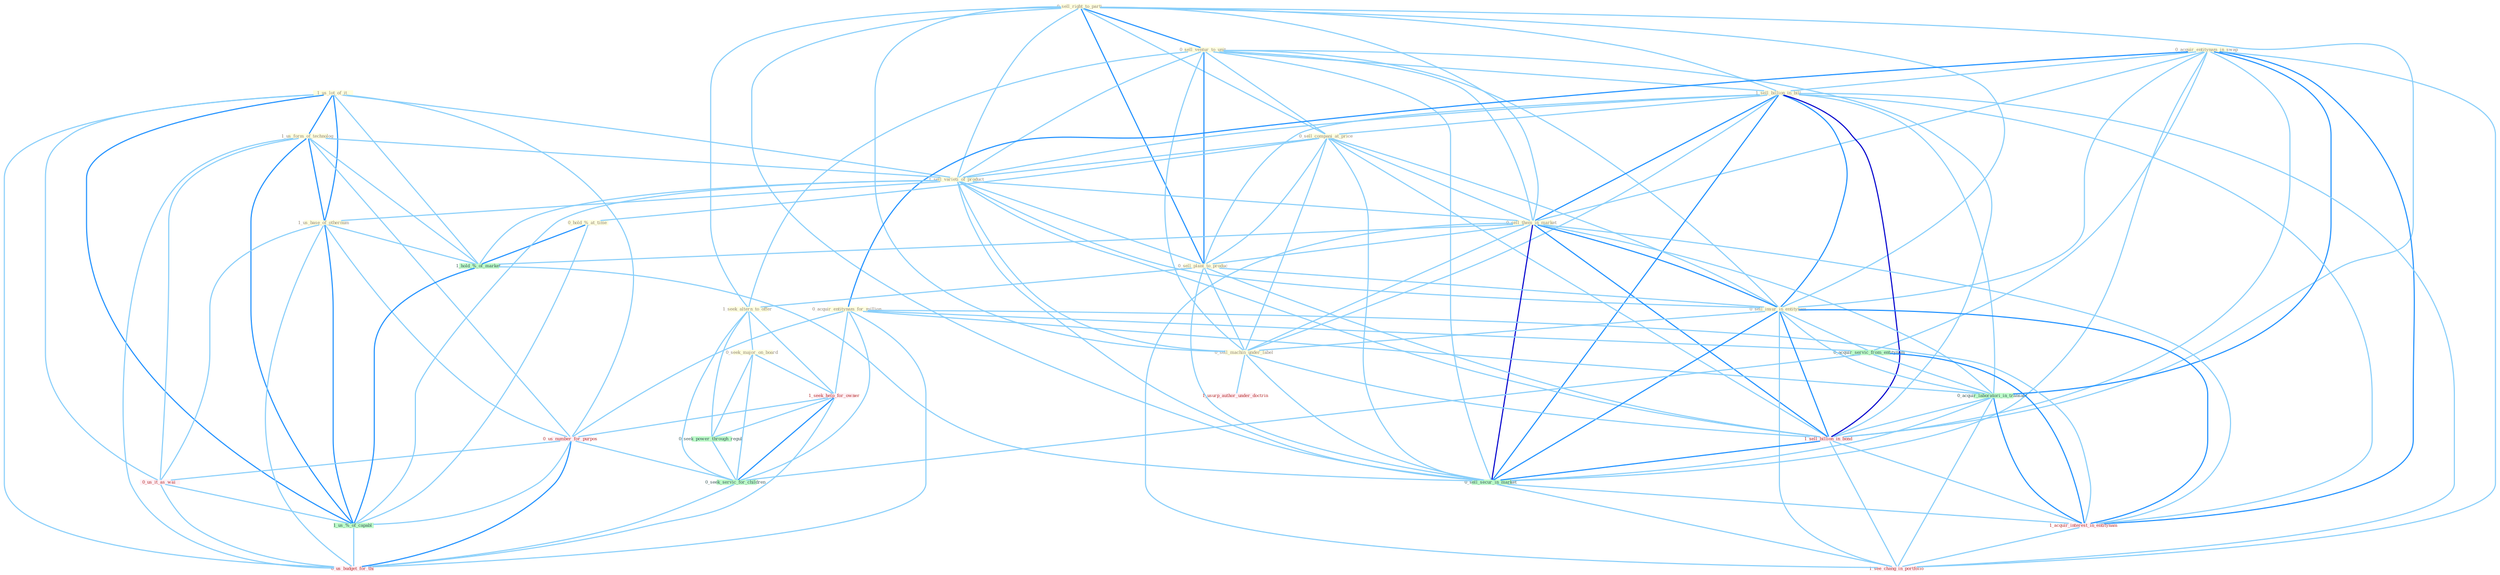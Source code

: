 Graph G{ 
    node
    [shape=polygon,style=filled,width=.5,height=.06,color="#BDFCC9",fixedsize=true,fontsize=4,
    fontcolor="#2f4f4f"];
    {node
    [color="#ffffe0", fontcolor="#8b7d6b"] "1_us_lot_of_it " "0_sell_right_to_parti " "0_sell_ventur_to_unit " "0_acquir_entitynam_in_swap " "1_sell_billion_in_bill " "0_sell_compani_at_price " "0_hold_%_at_time " "1_us_form_of_technolog " "1_sell_varieti_of_product " "0_sell_them_in_market " "1_us_base_of_othernum " "0_acquir_entitynam_for_million " "0_sell_plant_to_produc " "0_sell_insur_in_entitynam " "1_seek_altern_to_offer " "0_seek_major_on_board " "0_sell_machin_under_label "}
{node [color="#fff0f5", fontcolor="#b22222"] "1_seek_help_for_owner " "0_us_number_for_purpos " "1_sell_billion_in_bond " "0_us_it_as_wai " "1_usurp_author_under_doctrin " "1_acquir_interest_in_entitynam " "1_see_chang_in_portfolio " "0_us_budget_for_thi "}
edge [color="#B0E2FF"];

	"1_us_lot_of_it " -- "1_us_form_of_technolog " [w="2", color="#1e90ff" , len=0.8];
	"1_us_lot_of_it " -- "1_sell_varieti_of_product " [w="1", color="#87cefa" ];
	"1_us_lot_of_it " -- "1_us_base_of_othernum " [w="2", color="#1e90ff" , len=0.8];
	"1_us_lot_of_it " -- "1_hold_%_of_market " [w="1", color="#87cefa" ];
	"1_us_lot_of_it " -- "0_us_number_for_purpos " [w="1", color="#87cefa" ];
	"1_us_lot_of_it " -- "0_us_it_as_wai " [w="1", color="#87cefa" ];
	"1_us_lot_of_it " -- "1_us_%_of_capabl " [w="2", color="#1e90ff" , len=0.8];
	"1_us_lot_of_it " -- "0_us_budget_for_thi " [w="1", color="#87cefa" ];
	"0_sell_right_to_parti " -- "0_sell_ventur_to_unit " [w="2", color="#1e90ff" , len=0.8];
	"0_sell_right_to_parti " -- "1_sell_billion_in_bill " [w="1", color="#87cefa" ];
	"0_sell_right_to_parti " -- "0_sell_compani_at_price " [w="1", color="#87cefa" ];
	"0_sell_right_to_parti " -- "1_sell_varieti_of_product " [w="1", color="#87cefa" ];
	"0_sell_right_to_parti " -- "0_sell_them_in_market " [w="1", color="#87cefa" ];
	"0_sell_right_to_parti " -- "0_sell_plant_to_produc " [w="2", color="#1e90ff" , len=0.8];
	"0_sell_right_to_parti " -- "0_sell_insur_in_entitynam " [w="1", color="#87cefa" ];
	"0_sell_right_to_parti " -- "1_seek_altern_to_offer " [w="1", color="#87cefa" ];
	"0_sell_right_to_parti " -- "0_sell_machin_under_label " [w="1", color="#87cefa" ];
	"0_sell_right_to_parti " -- "1_sell_billion_in_bond " [w="1", color="#87cefa" ];
	"0_sell_right_to_parti " -- "0_sell_secur_in_market " [w="1", color="#87cefa" ];
	"0_sell_ventur_to_unit " -- "1_sell_billion_in_bill " [w="1", color="#87cefa" ];
	"0_sell_ventur_to_unit " -- "0_sell_compani_at_price " [w="1", color="#87cefa" ];
	"0_sell_ventur_to_unit " -- "1_sell_varieti_of_product " [w="1", color="#87cefa" ];
	"0_sell_ventur_to_unit " -- "0_sell_them_in_market " [w="1", color="#87cefa" ];
	"0_sell_ventur_to_unit " -- "0_sell_plant_to_produc " [w="2", color="#1e90ff" , len=0.8];
	"0_sell_ventur_to_unit " -- "0_sell_insur_in_entitynam " [w="1", color="#87cefa" ];
	"0_sell_ventur_to_unit " -- "1_seek_altern_to_offer " [w="1", color="#87cefa" ];
	"0_sell_ventur_to_unit " -- "0_sell_machin_under_label " [w="1", color="#87cefa" ];
	"0_sell_ventur_to_unit " -- "1_sell_billion_in_bond " [w="1", color="#87cefa" ];
	"0_sell_ventur_to_unit " -- "0_sell_secur_in_market " [w="1", color="#87cefa" ];
	"0_acquir_entitynam_in_swap " -- "1_sell_billion_in_bill " [w="1", color="#87cefa" ];
	"0_acquir_entitynam_in_swap " -- "0_sell_them_in_market " [w="1", color="#87cefa" ];
	"0_acquir_entitynam_in_swap " -- "0_acquir_entitynam_for_million " [w="2", color="#1e90ff" , len=0.8];
	"0_acquir_entitynam_in_swap " -- "0_sell_insur_in_entitynam " [w="1", color="#87cefa" ];
	"0_acquir_entitynam_in_swap " -- "0_acquir_servic_from_entitynam " [w="1", color="#87cefa" ];
	"0_acquir_entitynam_in_swap " -- "0_acquir_laboratori_in_transact " [w="2", color="#1e90ff" , len=0.8];
	"0_acquir_entitynam_in_swap " -- "1_sell_billion_in_bond " [w="1", color="#87cefa" ];
	"0_acquir_entitynam_in_swap " -- "0_sell_secur_in_market " [w="1", color="#87cefa" ];
	"0_acquir_entitynam_in_swap " -- "1_acquir_interest_in_entitynam " [w="2", color="#1e90ff" , len=0.8];
	"0_acquir_entitynam_in_swap " -- "1_see_chang_in_portfolio " [w="1", color="#87cefa" ];
	"1_sell_billion_in_bill " -- "0_sell_compani_at_price " [w="1", color="#87cefa" ];
	"1_sell_billion_in_bill " -- "1_sell_varieti_of_product " [w="1", color="#87cefa" ];
	"1_sell_billion_in_bill " -- "0_sell_them_in_market " [w="2", color="#1e90ff" , len=0.8];
	"1_sell_billion_in_bill " -- "0_sell_plant_to_produc " [w="1", color="#87cefa" ];
	"1_sell_billion_in_bill " -- "0_sell_insur_in_entitynam " [w="2", color="#1e90ff" , len=0.8];
	"1_sell_billion_in_bill " -- "0_sell_machin_under_label " [w="1", color="#87cefa" ];
	"1_sell_billion_in_bill " -- "0_acquir_laboratori_in_transact " [w="1", color="#87cefa" ];
	"1_sell_billion_in_bill " -- "1_sell_billion_in_bond " [w="3", color="#0000cd" , len=0.6];
	"1_sell_billion_in_bill " -- "0_sell_secur_in_market " [w="2", color="#1e90ff" , len=0.8];
	"1_sell_billion_in_bill " -- "1_acquir_interest_in_entitynam " [w="1", color="#87cefa" ];
	"1_sell_billion_in_bill " -- "1_see_chang_in_portfolio " [w="1", color="#87cefa" ];
	"0_sell_compani_at_price " -- "0_hold_%_at_time " [w="1", color="#87cefa" ];
	"0_sell_compani_at_price " -- "1_sell_varieti_of_product " [w="1", color="#87cefa" ];
	"0_sell_compani_at_price " -- "0_sell_them_in_market " [w="1", color="#87cefa" ];
	"0_sell_compani_at_price " -- "0_sell_plant_to_produc " [w="1", color="#87cefa" ];
	"0_sell_compani_at_price " -- "0_sell_insur_in_entitynam " [w="1", color="#87cefa" ];
	"0_sell_compani_at_price " -- "0_sell_machin_under_label " [w="1", color="#87cefa" ];
	"0_sell_compani_at_price " -- "1_sell_billion_in_bond " [w="1", color="#87cefa" ];
	"0_sell_compani_at_price " -- "0_sell_secur_in_market " [w="1", color="#87cefa" ];
	"0_hold_%_at_time " -- "1_hold_%_of_market " [w="2", color="#1e90ff" , len=0.8];
	"0_hold_%_at_time " -- "1_us_%_of_capabl " [w="1", color="#87cefa" ];
	"1_us_form_of_technolog " -- "1_sell_varieti_of_product " [w="1", color="#87cefa" ];
	"1_us_form_of_technolog " -- "1_us_base_of_othernum " [w="2", color="#1e90ff" , len=0.8];
	"1_us_form_of_technolog " -- "1_hold_%_of_market " [w="1", color="#87cefa" ];
	"1_us_form_of_technolog " -- "0_us_number_for_purpos " [w="1", color="#87cefa" ];
	"1_us_form_of_technolog " -- "0_us_it_as_wai " [w="1", color="#87cefa" ];
	"1_us_form_of_technolog " -- "1_us_%_of_capabl " [w="2", color="#1e90ff" , len=0.8];
	"1_us_form_of_technolog " -- "0_us_budget_for_thi " [w="1", color="#87cefa" ];
	"1_sell_varieti_of_product " -- "0_sell_them_in_market " [w="1", color="#87cefa" ];
	"1_sell_varieti_of_product " -- "1_us_base_of_othernum " [w="1", color="#87cefa" ];
	"1_sell_varieti_of_product " -- "0_sell_plant_to_produc " [w="1", color="#87cefa" ];
	"1_sell_varieti_of_product " -- "0_sell_insur_in_entitynam " [w="1", color="#87cefa" ];
	"1_sell_varieti_of_product " -- "0_sell_machin_under_label " [w="1", color="#87cefa" ];
	"1_sell_varieti_of_product " -- "1_hold_%_of_market " [w="1", color="#87cefa" ];
	"1_sell_varieti_of_product " -- "1_sell_billion_in_bond " [w="1", color="#87cefa" ];
	"1_sell_varieti_of_product " -- "1_us_%_of_capabl " [w="1", color="#87cefa" ];
	"1_sell_varieti_of_product " -- "0_sell_secur_in_market " [w="1", color="#87cefa" ];
	"0_sell_them_in_market " -- "0_sell_plant_to_produc " [w="1", color="#87cefa" ];
	"0_sell_them_in_market " -- "0_sell_insur_in_entitynam " [w="2", color="#1e90ff" , len=0.8];
	"0_sell_them_in_market " -- "0_sell_machin_under_label " [w="1", color="#87cefa" ];
	"0_sell_them_in_market " -- "1_hold_%_of_market " [w="1", color="#87cefa" ];
	"0_sell_them_in_market " -- "0_acquir_laboratori_in_transact " [w="1", color="#87cefa" ];
	"0_sell_them_in_market " -- "1_sell_billion_in_bond " [w="2", color="#1e90ff" , len=0.8];
	"0_sell_them_in_market " -- "0_sell_secur_in_market " [w="3", color="#0000cd" , len=0.6];
	"0_sell_them_in_market " -- "1_acquir_interest_in_entitynam " [w="1", color="#87cefa" ];
	"0_sell_them_in_market " -- "1_see_chang_in_portfolio " [w="1", color="#87cefa" ];
	"1_us_base_of_othernum " -- "1_hold_%_of_market " [w="1", color="#87cefa" ];
	"1_us_base_of_othernum " -- "0_us_number_for_purpos " [w="1", color="#87cefa" ];
	"1_us_base_of_othernum " -- "0_us_it_as_wai " [w="1", color="#87cefa" ];
	"1_us_base_of_othernum " -- "1_us_%_of_capabl " [w="2", color="#1e90ff" , len=0.8];
	"1_us_base_of_othernum " -- "0_us_budget_for_thi " [w="1", color="#87cefa" ];
	"0_acquir_entitynam_for_million " -- "1_seek_help_for_owner " [w="1", color="#87cefa" ];
	"0_acquir_entitynam_for_million " -- "0_acquir_servic_from_entitynam " [w="1", color="#87cefa" ];
	"0_acquir_entitynam_for_million " -- "0_us_number_for_purpos " [w="1", color="#87cefa" ];
	"0_acquir_entitynam_for_million " -- "0_acquir_laboratori_in_transact " [w="1", color="#87cefa" ];
	"0_acquir_entitynam_for_million " -- "1_acquir_interest_in_entitynam " [w="1", color="#87cefa" ];
	"0_acquir_entitynam_for_million " -- "0_seek_servic_for_children " [w="1", color="#87cefa" ];
	"0_acquir_entitynam_for_million " -- "0_us_budget_for_thi " [w="1", color="#87cefa" ];
	"0_sell_plant_to_produc " -- "0_sell_insur_in_entitynam " [w="1", color="#87cefa" ];
	"0_sell_plant_to_produc " -- "1_seek_altern_to_offer " [w="1", color="#87cefa" ];
	"0_sell_plant_to_produc " -- "0_sell_machin_under_label " [w="1", color="#87cefa" ];
	"0_sell_plant_to_produc " -- "1_sell_billion_in_bond " [w="1", color="#87cefa" ];
	"0_sell_plant_to_produc " -- "0_sell_secur_in_market " [w="1", color="#87cefa" ];
	"0_sell_insur_in_entitynam " -- "0_sell_machin_under_label " [w="1", color="#87cefa" ];
	"0_sell_insur_in_entitynam " -- "0_acquir_servic_from_entitynam " [w="1", color="#87cefa" ];
	"0_sell_insur_in_entitynam " -- "0_acquir_laboratori_in_transact " [w="1", color="#87cefa" ];
	"0_sell_insur_in_entitynam " -- "1_sell_billion_in_bond " [w="2", color="#1e90ff" , len=0.8];
	"0_sell_insur_in_entitynam " -- "0_sell_secur_in_market " [w="2", color="#1e90ff" , len=0.8];
	"0_sell_insur_in_entitynam " -- "1_acquir_interest_in_entitynam " [w="2", color="#1e90ff" , len=0.8];
	"0_sell_insur_in_entitynam " -- "1_see_chang_in_portfolio " [w="1", color="#87cefa" ];
	"1_seek_altern_to_offer " -- "0_seek_major_on_board " [w="1", color="#87cefa" ];
	"1_seek_altern_to_offer " -- "1_seek_help_for_owner " [w="1", color="#87cefa" ];
	"1_seek_altern_to_offer " -- "0_seek_power_through_regul " [w="1", color="#87cefa" ];
	"1_seek_altern_to_offer " -- "0_seek_servic_for_children " [w="1", color="#87cefa" ];
	"0_seek_major_on_board " -- "1_seek_help_for_owner " [w="1", color="#87cefa" ];
	"0_seek_major_on_board " -- "0_seek_power_through_regul " [w="1", color="#87cefa" ];
	"0_seek_major_on_board " -- "0_seek_servic_for_children " [w="1", color="#87cefa" ];
	"0_sell_machin_under_label " -- "1_sell_billion_in_bond " [w="1", color="#87cefa" ];
	"0_sell_machin_under_label " -- "1_usurp_author_under_doctrin " [w="1", color="#87cefa" ];
	"0_sell_machin_under_label " -- "0_sell_secur_in_market " [w="1", color="#87cefa" ];
	"1_seek_help_for_owner " -- "0_seek_power_through_regul " [w="1", color="#87cefa" ];
	"1_seek_help_for_owner " -- "0_us_number_for_purpos " [w="1", color="#87cefa" ];
	"1_seek_help_for_owner " -- "0_seek_servic_for_children " [w="2", color="#1e90ff" , len=0.8];
	"1_seek_help_for_owner " -- "0_us_budget_for_thi " [w="1", color="#87cefa" ];
	"0_acquir_servic_from_entitynam " -- "0_acquir_laboratori_in_transact " [w="1", color="#87cefa" ];
	"0_acquir_servic_from_entitynam " -- "1_acquir_interest_in_entitynam " [w="2", color="#1e90ff" , len=0.8];
	"0_acquir_servic_from_entitynam " -- "0_seek_servic_for_children " [w="1", color="#87cefa" ];
	"1_hold_%_of_market " -- "1_us_%_of_capabl " [w="2", color="#1e90ff" , len=0.8];
	"1_hold_%_of_market " -- "0_sell_secur_in_market " [w="1", color="#87cefa" ];
	"0_seek_power_through_regul " -- "0_seek_servic_for_children " [w="1", color="#87cefa" ];
	"0_us_number_for_purpos " -- "0_us_it_as_wai " [w="1", color="#87cefa" ];
	"0_us_number_for_purpos " -- "1_us_%_of_capabl " [w="1", color="#87cefa" ];
	"0_us_number_for_purpos " -- "0_seek_servic_for_children " [w="1", color="#87cefa" ];
	"0_us_number_for_purpos " -- "0_us_budget_for_thi " [w="2", color="#1e90ff" , len=0.8];
	"0_acquir_laboratori_in_transact " -- "1_sell_billion_in_bond " [w="1", color="#87cefa" ];
	"0_acquir_laboratori_in_transact " -- "0_sell_secur_in_market " [w="1", color="#87cefa" ];
	"0_acquir_laboratori_in_transact " -- "1_acquir_interest_in_entitynam " [w="2", color="#1e90ff" , len=0.8];
	"0_acquir_laboratori_in_transact " -- "1_see_chang_in_portfolio " [w="1", color="#87cefa" ];
	"1_sell_billion_in_bond " -- "0_sell_secur_in_market " [w="2", color="#1e90ff" , len=0.8];
	"1_sell_billion_in_bond " -- "1_acquir_interest_in_entitynam " [w="1", color="#87cefa" ];
	"1_sell_billion_in_bond " -- "1_see_chang_in_portfolio " [w="1", color="#87cefa" ];
	"0_us_it_as_wai " -- "1_us_%_of_capabl " [w="1", color="#87cefa" ];
	"0_us_it_as_wai " -- "0_us_budget_for_thi " [w="1", color="#87cefa" ];
	"1_us_%_of_capabl " -- "0_us_budget_for_thi " [w="1", color="#87cefa" ];
	"0_sell_secur_in_market " -- "1_acquir_interest_in_entitynam " [w="1", color="#87cefa" ];
	"0_sell_secur_in_market " -- "1_see_chang_in_portfolio " [w="1", color="#87cefa" ];
	"1_acquir_interest_in_entitynam " -- "1_see_chang_in_portfolio " [w="1", color="#87cefa" ];
	"0_seek_servic_for_children " -- "0_us_budget_for_thi " [w="1", color="#87cefa" ];
}